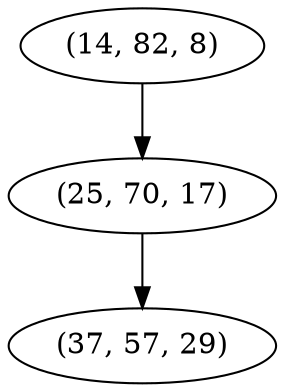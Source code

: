digraph tree {
    "(14, 82, 8)";
    "(25, 70, 17)";
    "(37, 57, 29)";
    "(14, 82, 8)" -> "(25, 70, 17)";
    "(25, 70, 17)" -> "(37, 57, 29)";
}
